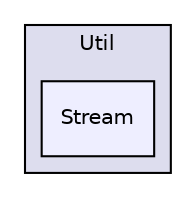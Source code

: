 digraph "Stream" {
  compound=true
  node [ fontsize="10", fontname="Helvetica"];
  edge [ labelfontsize="10", labelfontname="Helvetica"];
  subgraph clusterdir_651c73b7fa1d91bab3f1794f6c5782dd {
    graph [ bgcolor="#ddddee", pencolor="black", label="Util" fontname="Helvetica", fontsize="10", URL="dir_651c73b7fa1d91bab3f1794f6c5782dd.html"]
  dir_dd93e1cf80c8b32e8f178708b9bf6fd2 [shape=box, label="Stream", style="filled", fillcolor="#eeeeff", pencolor="black", URL="dir_dd93e1cf80c8b32e8f178708b9bf6fd2.html"];
  }
}
